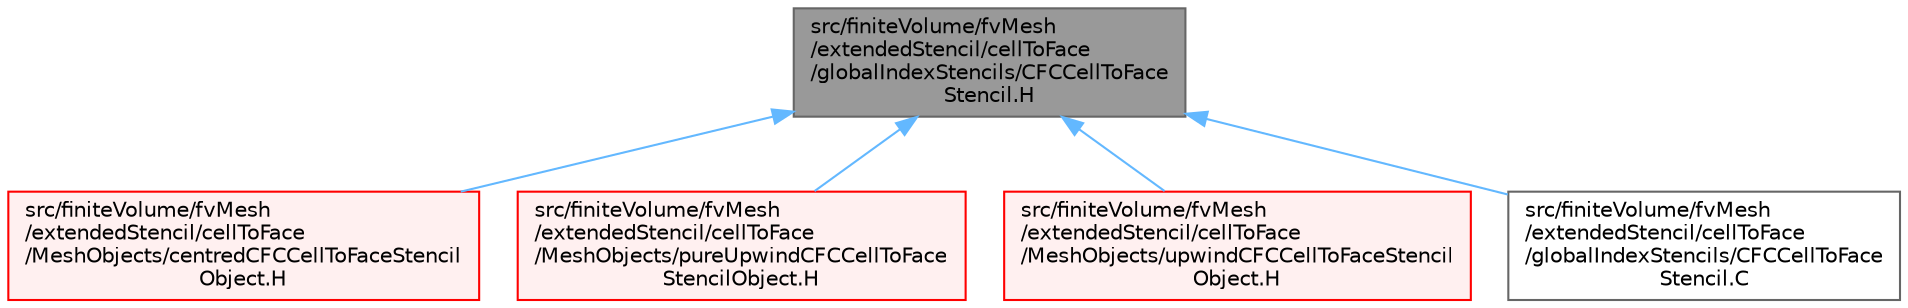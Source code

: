 digraph "src/finiteVolume/fvMesh/extendedStencil/cellToFace/globalIndexStencils/CFCCellToFaceStencil.H"
{
 // LATEX_PDF_SIZE
  bgcolor="transparent";
  edge [fontname=Helvetica,fontsize=10,labelfontname=Helvetica,labelfontsize=10];
  node [fontname=Helvetica,fontsize=10,shape=box,height=0.2,width=0.4];
  Node1 [id="Node000001",label="src/finiteVolume/fvMesh\l/extendedStencil/cellToFace\l/globalIndexStencils/CFCCellToFace\lStencil.H",height=0.2,width=0.4,color="gray40", fillcolor="grey60", style="filled", fontcolor="black",tooltip=" "];
  Node1 -> Node2 [id="edge1_Node000001_Node000002",dir="back",color="steelblue1",style="solid",tooltip=" "];
  Node2 [id="Node000002",label="src/finiteVolume/fvMesh\l/extendedStencil/cellToFace\l/MeshObjects/centredCFCCellToFaceStencil\lObject.H",height=0.2,width=0.4,color="red", fillcolor="#FFF0F0", style="filled",URL="$centredCFCCellToFaceStencilObject_8H.html",tooltip=" "];
  Node1 -> Node9 [id="edge2_Node000001_Node000009",dir="back",color="steelblue1",style="solid",tooltip=" "];
  Node9 [id="Node000009",label="src/finiteVolume/fvMesh\l/extendedStencil/cellToFace\l/MeshObjects/pureUpwindCFCCellToFace\lStencilObject.H",height=0.2,width=0.4,color="red", fillcolor="#FFF0F0", style="filled",URL="$pureUpwindCFCCellToFaceStencilObject_8H.html",tooltip=" "];
  Node1 -> Node12 [id="edge3_Node000001_Node000012",dir="back",color="steelblue1",style="solid",tooltip=" "];
  Node12 [id="Node000012",label="src/finiteVolume/fvMesh\l/extendedStencil/cellToFace\l/MeshObjects/upwindCFCCellToFaceStencil\lObject.H",height=0.2,width=0.4,color="red", fillcolor="#FFF0F0", style="filled",URL="$upwindCFCCellToFaceStencilObject_8H.html",tooltip=" "];
  Node1 -> Node16 [id="edge4_Node000001_Node000016",dir="back",color="steelblue1",style="solid",tooltip=" "];
  Node16 [id="Node000016",label="src/finiteVolume/fvMesh\l/extendedStencil/cellToFace\l/globalIndexStencils/CFCCellToFace\lStencil.C",height=0.2,width=0.4,color="grey40", fillcolor="white", style="filled",URL="$CFCCellToFaceStencil_8C.html",tooltip=" "];
}
